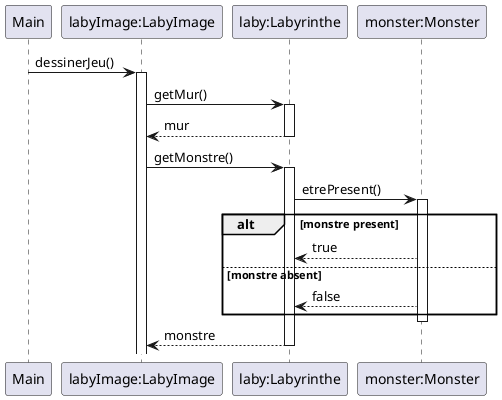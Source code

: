 @startuml

participant Main
participant "labyImage:LabyImage" as labyImage
participant "laby:Labyrinthe" as labyrinthe
participant "monster:Monster" as monster
Main -> labyImage : dessinerJeu()
activate labyImage
labyImage -> labyrinthe : getMur()
activate labyrinthe
labyImage <-- labyrinthe : mur
deactivate labyrinthe
labyImage -> labyrinthe : getMonstre()
activate labyrinthe
labyrinthe -> monster : etrePresent()
activate monster
alt monstre present
    labyrinthe <-- monster : true
else monstre absent
    labyrinthe <-- monster : false
end
deactivate monster
labyImage <-- labyrinthe : monstre
deactivate labyrinthe

@enduml